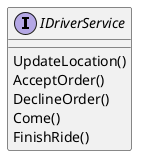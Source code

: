 ﻿@startuml
interface IDriverService {
    UpdateLocation()
    AcceptOrder()
    DeclineOrder()
    Come()
    FinishRide()
}
@enduml